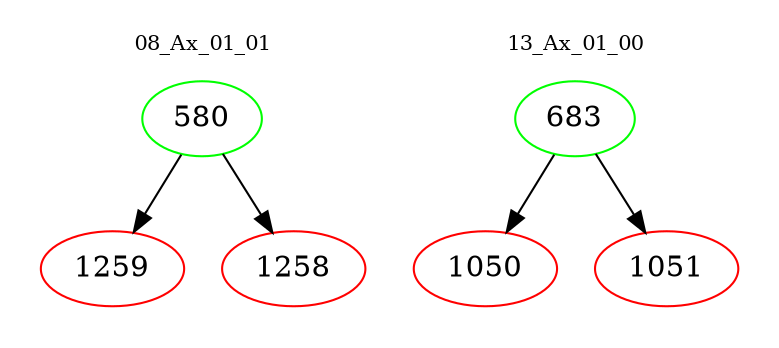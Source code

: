 digraph{
subgraph cluster_0 {
color = white
label = "08_Ax_01_01";
fontsize=10;
T0_580 [label="580", color="green"]
T0_580 -> T0_1259 [color="black"]
T0_1259 [label="1259", color="red"]
T0_580 -> T0_1258 [color="black"]
T0_1258 [label="1258", color="red"]
}
subgraph cluster_1 {
color = white
label = "13_Ax_01_00";
fontsize=10;
T1_683 [label="683", color="green"]
T1_683 -> T1_1050 [color="black"]
T1_1050 [label="1050", color="red"]
T1_683 -> T1_1051 [color="black"]
T1_1051 [label="1051", color="red"]
}
}
